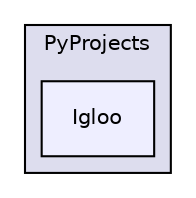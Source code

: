 digraph "/home/bgeurten/PyProjects/Igloo" {
  compound=true
  node [ fontsize="10", fontname="Helvetica"];
  edge [ labelfontsize="10", labelfontname="Helvetica"];
  subgraph clusterdir_da1fdda69e9a9b3349df15a00b35a7e4 {
    graph [ bgcolor="#ddddee", pencolor="black", label="PyProjects" fontname="Helvetica", fontsize="10", URL="dir_da1fdda69e9a9b3349df15a00b35a7e4.html"]
  dir_d4c8069d34a30cb9b20ac55a6f0f9f2f [shape=box, label="Igloo", style="filled", fillcolor="#eeeeff", pencolor="black", URL="dir_d4c8069d34a30cb9b20ac55a6f0f9f2f.html"];
  }
}
